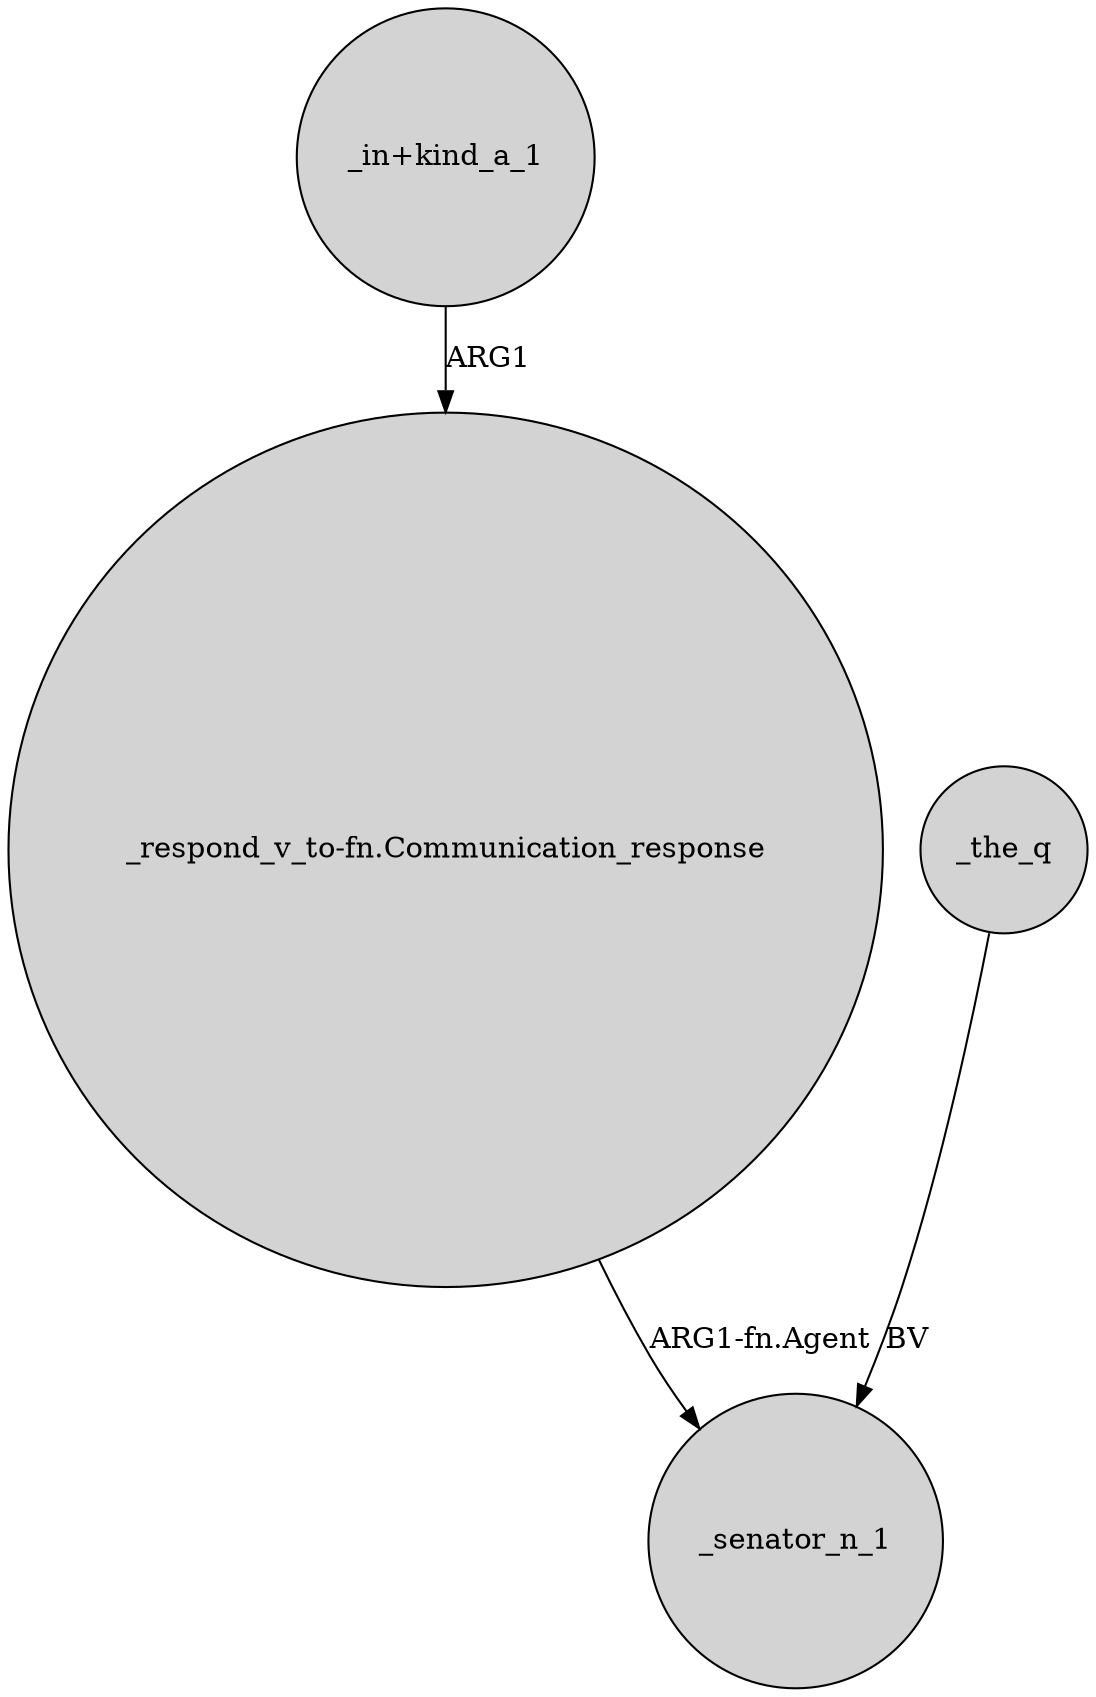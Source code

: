 digraph {
	node [shape=circle style=filled]
	"_in+kind_a_1" -> "_respond_v_to-fn.Communication_response" [label=ARG1]
	_the_q -> _senator_n_1 [label=BV]
	"_respond_v_to-fn.Communication_response" -> _senator_n_1 [label="ARG1-fn.Agent"]
}
